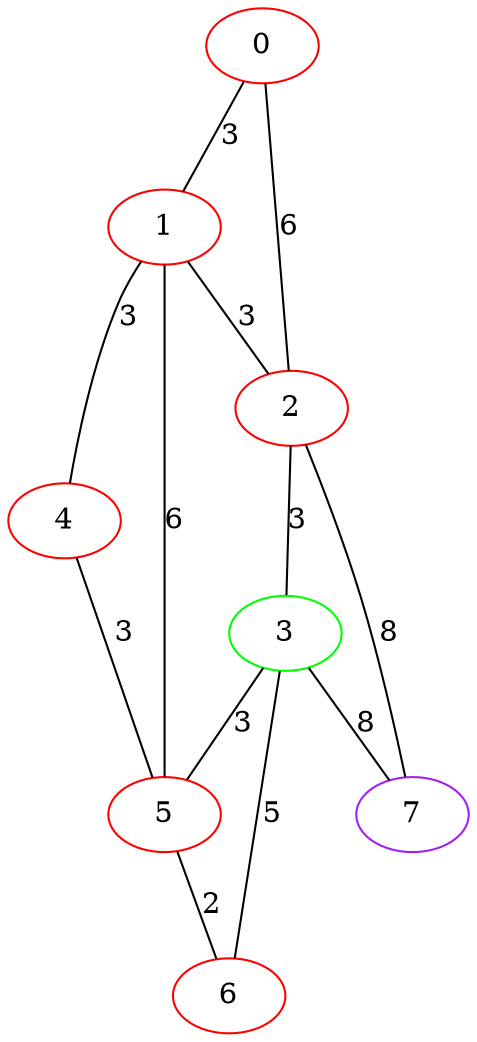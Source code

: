 graph "" {
0 [color=red, weight=1];
1 [color=red, weight=1];
2 [color=red, weight=1];
3 [color=green, weight=2];
4 [color=red, weight=1];
5 [color=red, weight=1];
6 [color=red, weight=1];
7 [color=purple, weight=4];
0 -- 1  [key=0, label=3];
0 -- 2  [key=0, label=6];
1 -- 2  [key=0, label=3];
1 -- 4  [key=0, label=3];
1 -- 5  [key=0, label=6];
2 -- 3  [key=0, label=3];
2 -- 7  [key=0, label=8];
3 -- 5  [key=0, label=3];
3 -- 6  [key=0, label=5];
3 -- 7  [key=0, label=8];
4 -- 5  [key=0, label=3];
5 -- 6  [key=0, label=2];
}
